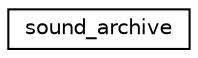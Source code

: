 digraph "Graphical Class Hierarchy"
{
 // LATEX_PDF_SIZE
  edge [fontname="Helvetica",fontsize="10",labelfontname="Helvetica",labelfontsize="10"];
  node [fontname="Helvetica",fontsize="10",shape=record];
  rankdir="LR";
  Node0 [label="sound_archive",height=0.2,width=0.4,color="black", fillcolor="white", style="filled",URL="$classsound__archive.html",tooltip="Utility class for accessing Theme Hospital's SOUND-0.DAT."];
}
